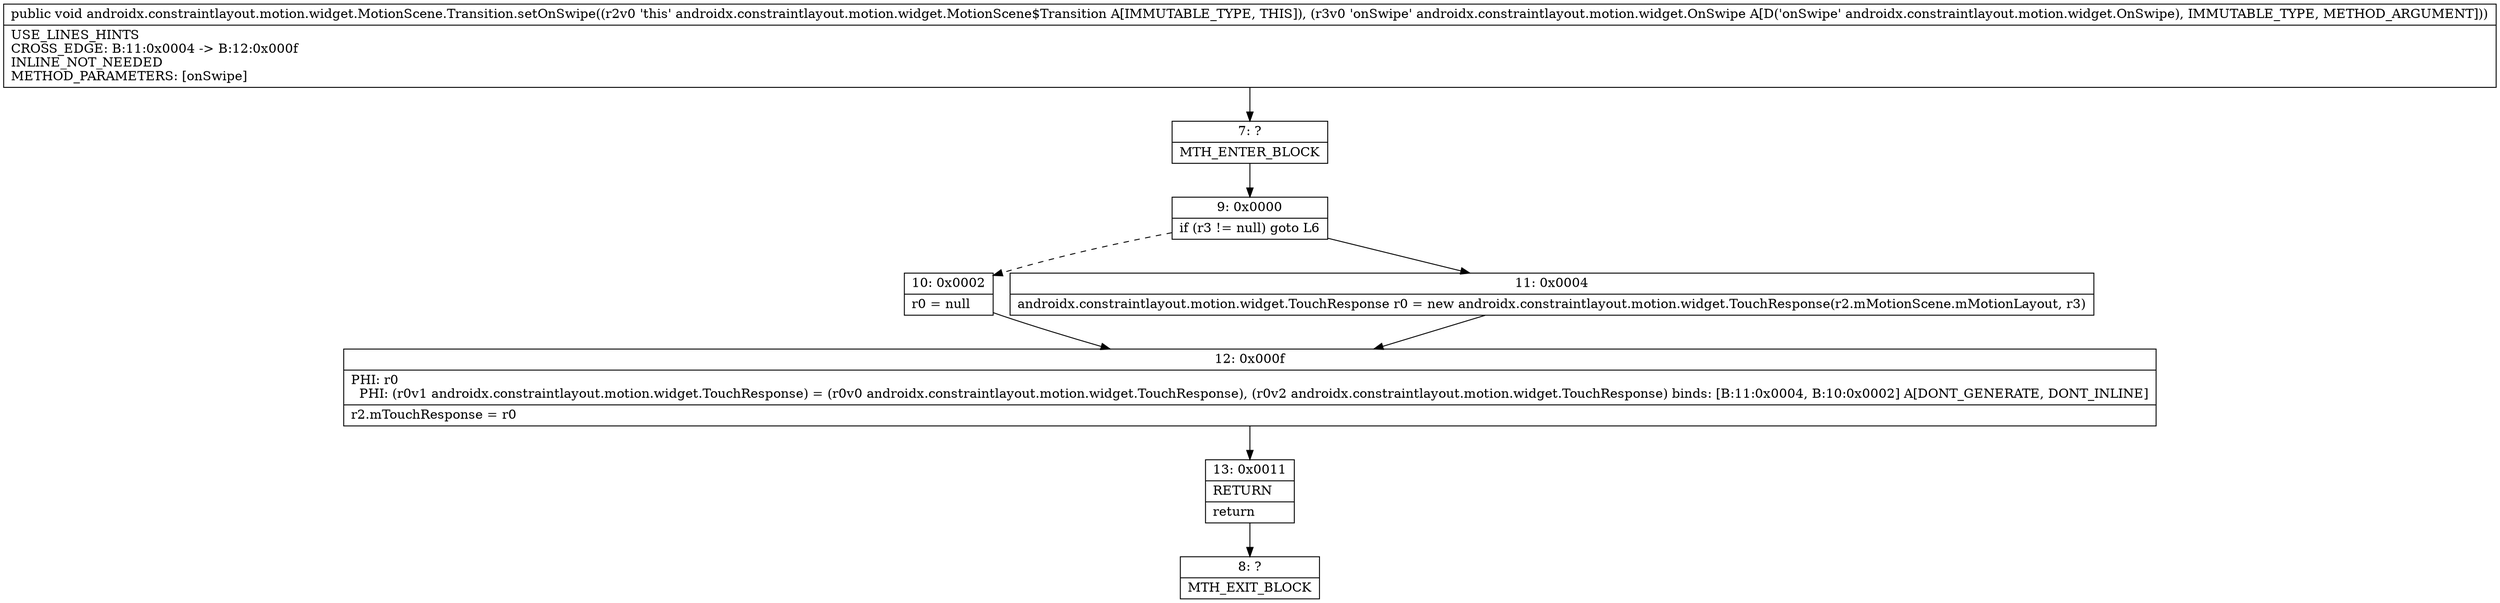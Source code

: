 digraph "CFG forandroidx.constraintlayout.motion.widget.MotionScene.Transition.setOnSwipe(Landroidx\/constraintlayout\/motion\/widget\/OnSwipe;)V" {
Node_7 [shape=record,label="{7\:\ ?|MTH_ENTER_BLOCK\l}"];
Node_9 [shape=record,label="{9\:\ 0x0000|if (r3 != null) goto L6\l}"];
Node_10 [shape=record,label="{10\:\ 0x0002|r0 = null\l}"];
Node_12 [shape=record,label="{12\:\ 0x000f|PHI: r0 \l  PHI: (r0v1 androidx.constraintlayout.motion.widget.TouchResponse) = (r0v0 androidx.constraintlayout.motion.widget.TouchResponse), (r0v2 androidx.constraintlayout.motion.widget.TouchResponse) binds: [B:11:0x0004, B:10:0x0002] A[DONT_GENERATE, DONT_INLINE]\l|r2.mTouchResponse = r0\l}"];
Node_13 [shape=record,label="{13\:\ 0x0011|RETURN\l|return\l}"];
Node_8 [shape=record,label="{8\:\ ?|MTH_EXIT_BLOCK\l}"];
Node_11 [shape=record,label="{11\:\ 0x0004|androidx.constraintlayout.motion.widget.TouchResponse r0 = new androidx.constraintlayout.motion.widget.TouchResponse(r2.mMotionScene.mMotionLayout, r3)\l}"];
MethodNode[shape=record,label="{public void androidx.constraintlayout.motion.widget.MotionScene.Transition.setOnSwipe((r2v0 'this' androidx.constraintlayout.motion.widget.MotionScene$Transition A[IMMUTABLE_TYPE, THIS]), (r3v0 'onSwipe' androidx.constraintlayout.motion.widget.OnSwipe A[D('onSwipe' androidx.constraintlayout.motion.widget.OnSwipe), IMMUTABLE_TYPE, METHOD_ARGUMENT]))  | USE_LINES_HINTS\lCROSS_EDGE: B:11:0x0004 \-\> B:12:0x000f\lINLINE_NOT_NEEDED\lMETHOD_PARAMETERS: [onSwipe]\l}"];
MethodNode -> Node_7;Node_7 -> Node_9;
Node_9 -> Node_10[style=dashed];
Node_9 -> Node_11;
Node_10 -> Node_12;
Node_12 -> Node_13;
Node_13 -> Node_8;
Node_11 -> Node_12;
}

